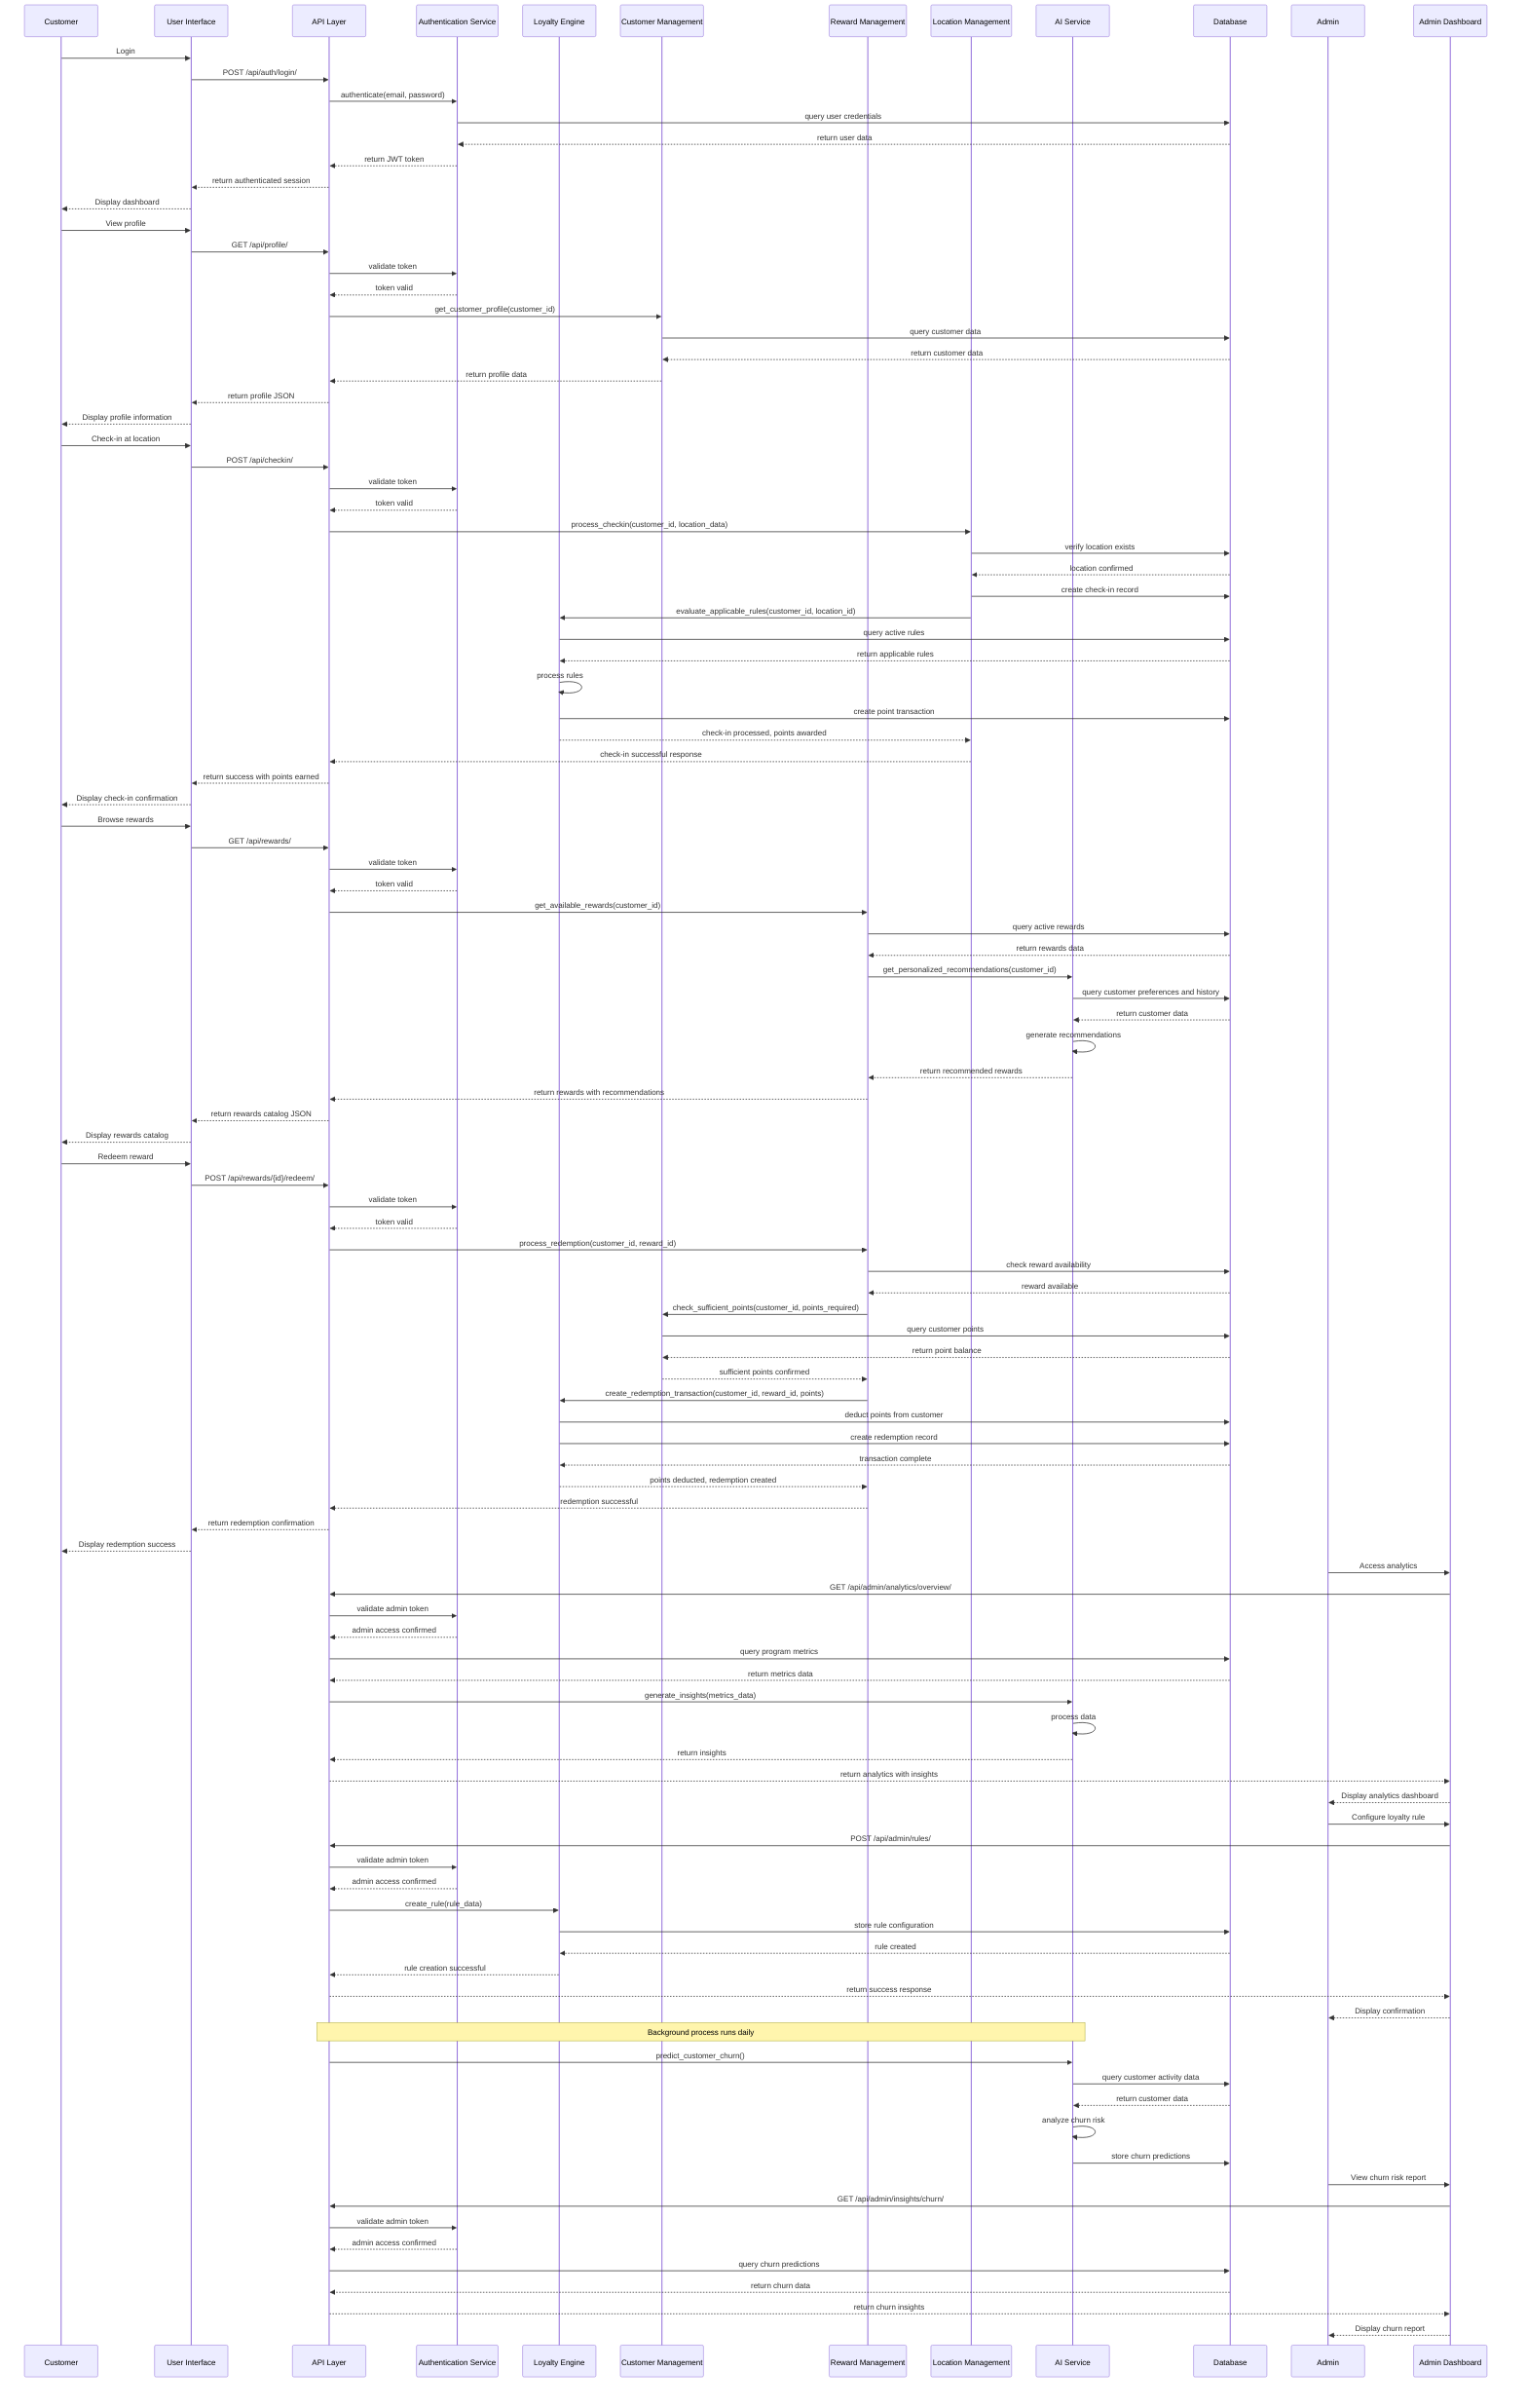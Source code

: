 sequenceDiagram
    participant C as Customer
    participant UI as User Interface
    participant API as API Layer
    participant Auth as Authentication Service
    participant LE as Loyalty Engine
    participant CM as Customer Management
    participant RM as Reward Management
    participant LM as Location Management
    participant AI as AI Service
    participant DB as Database

    %% User Authentication Flow
    C->>UI: Login
    UI->>API: POST /api/auth/login/
    API->>Auth: authenticate(email, password)
    Auth->>DB: query user credentials
    DB-->>Auth: return user data
    Auth-->>API: return JWT token
    API-->>UI: return authenticated session
    UI-->>C: Display dashboard

    %% Customer Profile View
    C->>UI: View profile
    UI->>API: GET /api/profile/
    API->>Auth: validate token
    Auth-->>API: token valid
    API->>CM: get_customer_profile(customer_id)
    CM->>DB: query customer data
    DB-->>CM: return customer data
    CM-->>API: return profile data
    API-->>UI: return profile JSON
    UI-->>C: Display profile information

    %% Location Check-in Flow
    C->>UI: Check-in at location
    UI->>API: POST /api/checkin/
    API->>Auth: validate token
    Auth-->>API: token valid
    API->>LM: process_checkin(customer_id, location_data)
    LM->>DB: verify location exists
    DB-->>LM: location confirmed
    LM->>DB: create check-in record
    LM->>LE: evaluate_applicable_rules(customer_id, location_id)
    LE->>DB: query active rules
    DB-->>LE: return applicable rules
    LE->>LE: process rules
    LE->>DB: create point transaction
    LE-->>LM: check-in processed, points awarded
    LM-->>API: check-in successful response
    API-->>UI: return success with points earned
    UI-->>C: Display check-in confirmation

    %% View Rewards Catalog
    C->>UI: Browse rewards
    UI->>API: GET /api/rewards/
    API->>Auth: validate token
    Auth-->>API: token valid
    API->>RM: get_available_rewards(customer_id)
    RM->>DB: query active rewards
    DB-->>RM: return rewards data
    RM->>AI: get_personalized_recommendations(customer_id)
    AI->>DB: query customer preferences and history
    DB-->>AI: return customer data
    AI->>AI: generate recommendations
    AI-->>RM: return recommended rewards
    RM-->>API: return rewards with recommendations
    API-->>UI: return rewards catalog JSON
    UI-->>C: Display rewards catalog

    %% Redeem Reward
    C->>UI: Redeem reward
    UI->>API: POST /api/rewards/{id}/redeem/
    API->>Auth: validate token
    Auth-->>API: token valid
    API->>RM: process_redemption(customer_id, reward_id)
    RM->>DB: check reward availability
    DB-->>RM: reward available
    RM->>CM: check_sufficient_points(customer_id, points_required)
    CM->>DB: query customer points
    DB-->>CM: return point balance
    CM-->>RM: sufficient points confirmed
    RM->>LE: create_redemption_transaction(customer_id, reward_id, points)
    LE->>DB: deduct points from customer
    LE->>DB: create redemption record
    DB-->>LE: transaction complete
    LE-->>RM: points deducted, redemption created
    RM-->>API: redemption successful
    API-->>UI: return redemption confirmation
    UI-->>C: Display redemption success

    %% Admin Dashboard: View Analytics
    participant A as Admin
    participant ADM as Admin Dashboard

    A->>ADM: Access analytics
    ADM->>API: GET /api/admin/analytics/overview/
    API->>Auth: validate admin token
    Auth-->>API: admin access confirmed
    API->>DB: query program metrics
    DB-->>API: return metrics data
    API->>AI: generate_insights(metrics_data)
    AI->>AI: process data
    AI-->>API: return insights
    API-->>ADM: return analytics with insights
    ADM-->>A: Display analytics dashboard

    %% Admin: Configure Loyalty Rules
    A->>ADM: Configure loyalty rule
    ADM->>API: POST /api/admin/rules/
    API->>Auth: validate admin token
    Auth-->>API: admin access confirmed
    API->>LE: create_rule(rule_data)
    LE->>DB: store rule configuration
    DB-->>LE: rule created
    LE-->>API: rule creation successful
    API-->>ADM: return success response
    ADM-->>A: Display confirmation

    %% AI Churn Prediction
    note over API,AI: Background process runs daily
    API->>AI: predict_customer_churn()
    AI->>DB: query customer activity data
    DB-->>AI: return customer data
    AI->>AI: analyze churn risk
    AI->>DB: store churn predictions
    
    %% Admin: View Churn Predictions
    A->>ADM: View churn risk report
    ADM->>API: GET /api/admin/insights/churn/
    API->>Auth: validate admin token
    Auth-->>API: admin access confirmed
    API->>DB: query churn predictions
    DB-->>API: return churn data
    API-->>ADM: return churn insights
    ADM-->>A: Display churn report